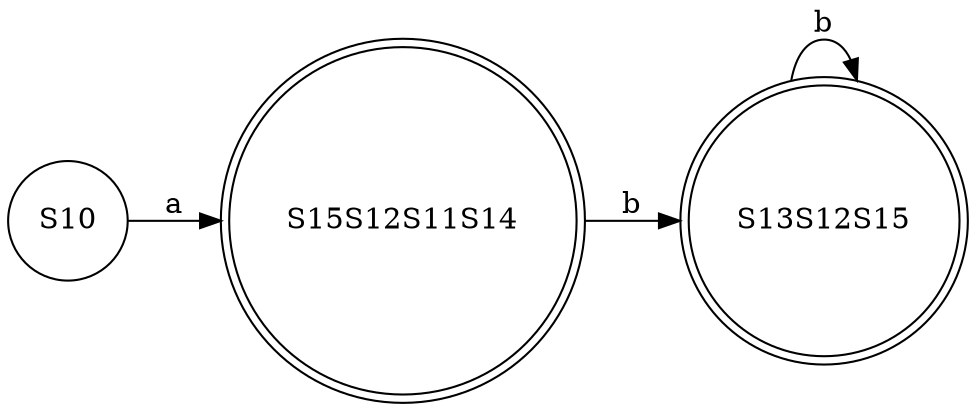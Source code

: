 // DFA graph
digraph {
	graph [rankdir=LR]
	S10 [label=S10 shape=circle]
	S10 -> S15S12S11S14 [label=a]
	S15S12S11S14 [label=S15S12S11S14 shape=doublecircle]
	S15S12S11S14 -> S13S12S15 [label=b]
	S13S12S15 [label=S13S12S15 shape=doublecircle]
	S13S12S15 -> S13S12S15 [label=b]
}
